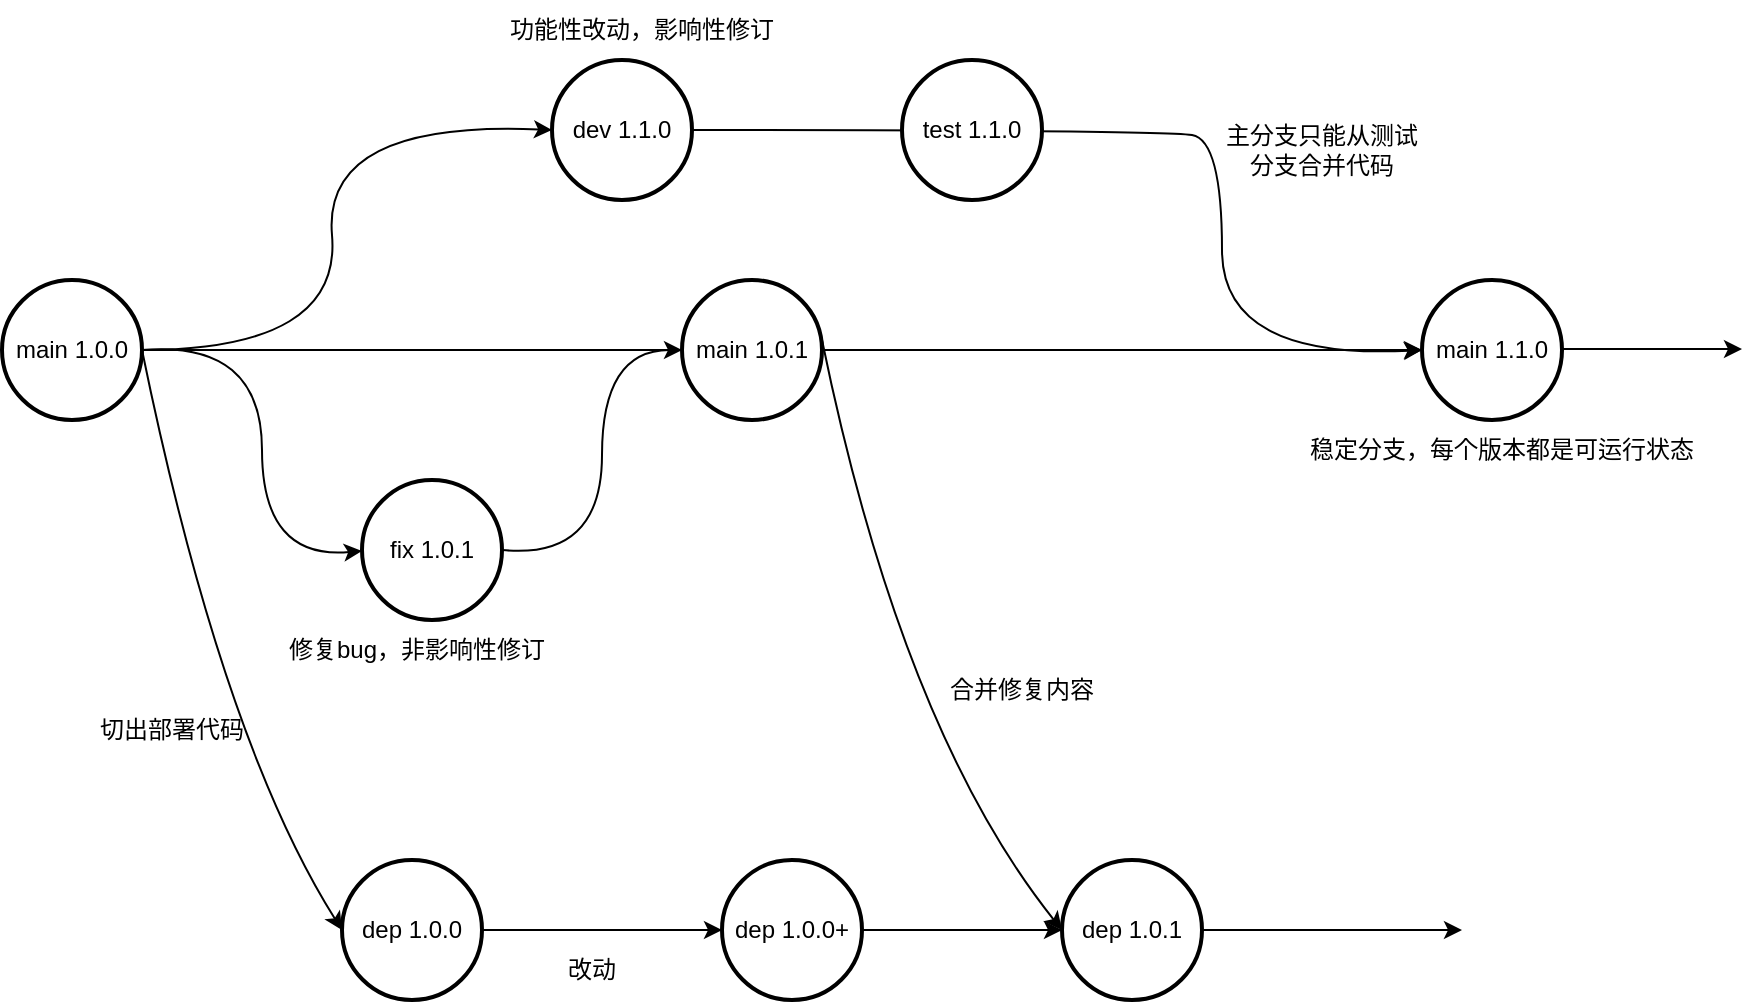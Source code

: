<mxfile version="20.4.0" type="github">
  <diagram name="Page-1" id="52a04d89-c75d-2922-d76d-85b35f80e030">
    <mxGraphModel dx="1422" dy="786" grid="1" gridSize="10" guides="1" tooltips="1" connect="1" arrows="1" fold="1" page="1" pageScale="1" pageWidth="1100" pageHeight="850" background="none" math="0" shadow="0">
      <root>
        <mxCell id="0" />
        <mxCell id="1" parent="0" />
        <mxCell id="m4ov1syOIJy_3yBUvIaF-2" value="main 1.0.0" style="ellipse;whiteSpace=wrap;html=1;strokeWidth=2;" vertex="1" parent="1">
          <mxGeometry x="20" y="350" width="70" height="70" as="geometry" />
        </mxCell>
        <mxCell id="m4ov1syOIJy_3yBUvIaF-3" value="" style="endArrow=classic;html=1;rounded=0;exitX=1;exitY=0.5;exitDx=0;exitDy=0;" edge="1" parent="1" source="m4ov1syOIJy_3yBUvIaF-2">
          <mxGeometry width="50" height="50" relative="1" as="geometry">
            <mxPoint x="520" y="350" as="sourcePoint" />
            <mxPoint x="730" y="385" as="targetPoint" />
          </mxGeometry>
        </mxCell>
        <mxCell id="m4ov1syOIJy_3yBUvIaF-4" value="" style="curved=1;endArrow=classic;html=1;rounded=0;exitX=1;exitY=0.5;exitDx=0;exitDy=0;entryX=0;entryY=0.5;entryDx=0;entryDy=0;" edge="1" parent="1" source="m4ov1syOIJy_3yBUvIaF-2" target="m4ov1syOIJy_3yBUvIaF-14">
          <mxGeometry width="50" height="50" relative="1" as="geometry">
            <mxPoint x="520" y="330" as="sourcePoint" />
            <mxPoint x="200" y="280" as="targetPoint" />
            <Array as="points">
              <mxPoint x="190" y="385" />
              <mxPoint x="180" y="270" />
            </Array>
          </mxGeometry>
        </mxCell>
        <mxCell id="m4ov1syOIJy_3yBUvIaF-12" value="main 1.1.0" style="ellipse;whiteSpace=wrap;html=1;strokeWidth=2;" vertex="1" parent="1">
          <mxGeometry x="730" y="350" width="70" height="70" as="geometry" />
        </mxCell>
        <mxCell id="m4ov1syOIJy_3yBUvIaF-13" value="" style="curved=1;endArrow=classic;html=1;rounded=0;entryX=0;entryY=0.5;entryDx=0;entryDy=0;exitX=1;exitY=0.5;exitDx=0;exitDy=0;" edge="1" parent="1" source="m4ov1syOIJy_3yBUvIaF-14" target="m4ov1syOIJy_3yBUvIaF-12">
          <mxGeometry width="50" height="50" relative="1" as="geometry">
            <mxPoint x="620" y="280" as="sourcePoint" />
            <mxPoint x="560" y="360" as="targetPoint" />
            <Array as="points">
              <mxPoint x="600" y="275" />
              <mxPoint x="630" y="280" />
              <mxPoint x="630" y="390" />
            </Array>
          </mxGeometry>
        </mxCell>
        <mxCell id="m4ov1syOIJy_3yBUvIaF-14" value="dev 1.1.0" style="ellipse;whiteSpace=wrap;html=1;strokeWidth=2;" vertex="1" parent="1">
          <mxGeometry x="295" y="240" width="70" height="70" as="geometry" />
        </mxCell>
        <mxCell id="m4ov1syOIJy_3yBUvIaF-16" value="" style="curved=1;endArrow=classic;html=1;rounded=0;exitX=1;exitY=0.5;exitDx=0;exitDy=0;" edge="1" parent="1" source="m4ov1syOIJy_3yBUvIaF-2">
          <mxGeometry width="50" height="50" relative="1" as="geometry">
            <mxPoint x="510" y="510" as="sourcePoint" />
            <mxPoint x="200" y="485.455" as="targetPoint" />
            <Array as="points">
              <mxPoint x="150" y="380" />
              <mxPoint x="150" y="490" />
            </Array>
          </mxGeometry>
        </mxCell>
        <mxCell id="m4ov1syOIJy_3yBUvIaF-20" value="fix 1.0.1" style="ellipse;whiteSpace=wrap;html=1;strokeWidth=2;" vertex="1" parent="1">
          <mxGeometry x="200" y="450" width="70" height="70" as="geometry" />
        </mxCell>
        <mxCell id="m4ov1syOIJy_3yBUvIaF-21" value="修复bug，非影响性修订" style="text;html=1;strokeColor=none;fillColor=none;align=center;verticalAlign=middle;whiteSpace=wrap;rounded=0;strokeWidth=2;" vertex="1" parent="1">
          <mxGeometry x="160" y="520" width="135" height="30" as="geometry" />
        </mxCell>
        <mxCell id="m4ov1syOIJy_3yBUvIaF-22" value="" style="curved=1;endArrow=classic;html=1;rounded=0;exitX=1;exitY=0.5;exitDx=0;exitDy=0;entryX=0;entryY=0.5;entryDx=0;entryDy=0;" edge="1" parent="1" target="m4ov1syOIJy_3yBUvIaF-23">
          <mxGeometry width="50" height="50" relative="1" as="geometry">
            <mxPoint x="270" y="485" as="sourcePoint" />
            <mxPoint x="350" y="380" as="targetPoint" />
            <Array as="points">
              <mxPoint x="320" y="490" />
              <mxPoint x="320" y="385" />
            </Array>
          </mxGeometry>
        </mxCell>
        <mxCell id="m4ov1syOIJy_3yBUvIaF-23" value="main 1.0.1" style="ellipse;whiteSpace=wrap;html=1;strokeWidth=2;" vertex="1" parent="1">
          <mxGeometry x="360" y="350" width="70" height="70" as="geometry" />
        </mxCell>
        <mxCell id="m4ov1syOIJy_3yBUvIaF-24" value="功能性改动，影响性修订" style="text;html=1;strokeColor=none;fillColor=none;align=center;verticalAlign=middle;whiteSpace=wrap;rounded=0;strokeWidth=2;" vertex="1" parent="1">
          <mxGeometry x="260" y="210" width="160" height="30" as="geometry" />
        </mxCell>
        <mxCell id="m4ov1syOIJy_3yBUvIaF-26" value="" style="endArrow=classic;html=1;rounded=0;" edge="1" parent="1">
          <mxGeometry width="50" height="50" relative="1" as="geometry">
            <mxPoint x="800" y="384.5" as="sourcePoint" />
            <mxPoint x="890" y="384.5" as="targetPoint" />
          </mxGeometry>
        </mxCell>
        <mxCell id="m4ov1syOIJy_3yBUvIaF-27" value="稳定分支，每个版本都是可运行状态" style="text;html=1;strokeColor=none;fillColor=none;align=center;verticalAlign=middle;whiteSpace=wrap;rounded=0;strokeWidth=2;" vertex="1" parent="1">
          <mxGeometry x="670" y="420" width="200" height="30" as="geometry" />
        </mxCell>
        <mxCell id="m4ov1syOIJy_3yBUvIaF-28" value="" style="curved=1;endArrow=classic;html=1;rounded=0;exitX=1;exitY=0.5;exitDx=0;exitDy=0;entryX=0;entryY=0.5;entryDx=0;entryDy=0;" edge="1" parent="1" source="m4ov1syOIJy_3yBUvIaF-2" target="m4ov1syOIJy_3yBUvIaF-29">
          <mxGeometry width="50" height="50" relative="1" as="geometry">
            <mxPoint x="430" y="390" as="sourcePoint" />
            <mxPoint x="550" y="550" as="targetPoint" />
            <Array as="points">
              <mxPoint x="130" y="580" />
            </Array>
          </mxGeometry>
        </mxCell>
        <mxCell id="m4ov1syOIJy_3yBUvIaF-29" value="dep 1.0.0" style="ellipse;whiteSpace=wrap;html=1;strokeWidth=2;" vertex="1" parent="1">
          <mxGeometry x="190" y="640" width="70" height="70" as="geometry" />
        </mxCell>
        <mxCell id="m4ov1syOIJy_3yBUvIaF-34" value="切出部署代码" style="text;html=1;strokeColor=none;fillColor=none;align=center;verticalAlign=middle;whiteSpace=wrap;rounded=0;strokeWidth=2;" vertex="1" parent="1">
          <mxGeometry x="60" y="560" width="90" height="30" as="geometry" />
        </mxCell>
        <mxCell id="m4ov1syOIJy_3yBUvIaF-37" value="dep 1.0.0+" style="ellipse;whiteSpace=wrap;html=1;strokeWidth=2;" vertex="1" parent="1">
          <mxGeometry x="380" y="640" width="70" height="70" as="geometry" />
        </mxCell>
        <mxCell id="m4ov1syOIJy_3yBUvIaF-38" value="" style="endArrow=classic;html=1;rounded=0;exitX=1;exitY=0.5;exitDx=0;exitDy=0;entryX=0;entryY=0.5;entryDx=0;entryDy=0;" edge="1" parent="1" source="m4ov1syOIJy_3yBUvIaF-29" target="m4ov1syOIJy_3yBUvIaF-37">
          <mxGeometry width="50" height="50" relative="1" as="geometry">
            <mxPoint x="510" y="680" as="sourcePoint" />
            <mxPoint x="560" y="630" as="targetPoint" />
          </mxGeometry>
        </mxCell>
        <mxCell id="m4ov1syOIJy_3yBUvIaF-39" value="改动" style="text;html=1;strokeColor=none;fillColor=none;align=center;verticalAlign=middle;whiteSpace=wrap;rounded=0;strokeWidth=2;" vertex="1" parent="1">
          <mxGeometry x="285" y="680" width="60" height="30" as="geometry" />
        </mxCell>
        <mxCell id="m4ov1syOIJy_3yBUvIaF-40" value="dep 1.0.1" style="ellipse;whiteSpace=wrap;html=1;strokeWidth=2;" vertex="1" parent="1">
          <mxGeometry x="550" y="640" width="70" height="70" as="geometry" />
        </mxCell>
        <mxCell id="m4ov1syOIJy_3yBUvIaF-41" value="" style="curved=1;endArrow=classic;html=1;rounded=0;exitX=1;exitY=0.5;exitDx=0;exitDy=0;entryX=0;entryY=0.5;entryDx=0;entryDy=0;" edge="1" parent="1" target="m4ov1syOIJy_3yBUvIaF-40">
          <mxGeometry width="50" height="50" relative="1" as="geometry">
            <mxPoint x="430" y="380" as="sourcePoint" />
            <mxPoint x="530" y="670" as="targetPoint" />
            <Array as="points">
              <mxPoint x="470" y="575" />
            </Array>
          </mxGeometry>
        </mxCell>
        <mxCell id="m4ov1syOIJy_3yBUvIaF-42" value="" style="endArrow=classic;html=1;rounded=0;exitX=1;exitY=0.5;exitDx=0;exitDy=0;entryX=0;entryY=0.5;entryDx=0;entryDy=0;" edge="1" parent="1" source="m4ov1syOIJy_3yBUvIaF-37" target="m4ov1syOIJy_3yBUvIaF-40">
          <mxGeometry width="50" height="50" relative="1" as="geometry">
            <mxPoint x="510" y="580" as="sourcePoint" />
            <mxPoint x="560" y="530" as="targetPoint" />
          </mxGeometry>
        </mxCell>
        <mxCell id="m4ov1syOIJy_3yBUvIaF-43" value="合并修复内容" style="text;html=1;strokeColor=none;fillColor=none;align=center;verticalAlign=middle;whiteSpace=wrap;rounded=0;strokeWidth=2;" vertex="1" parent="1">
          <mxGeometry x="480" y="540" width="100" height="30" as="geometry" />
        </mxCell>
        <mxCell id="m4ov1syOIJy_3yBUvIaF-44" value="" style="endArrow=classic;html=1;rounded=0;exitX=1;exitY=0.5;exitDx=0;exitDy=0;" edge="1" parent="1" source="m4ov1syOIJy_3yBUvIaF-40">
          <mxGeometry width="50" height="50" relative="1" as="geometry">
            <mxPoint x="510" y="570" as="sourcePoint" />
            <mxPoint x="750" y="675" as="targetPoint" />
          </mxGeometry>
        </mxCell>
        <mxCell id="m4ov1syOIJy_3yBUvIaF-48" value="test 1.1.0" style="ellipse;whiteSpace=wrap;html=1;strokeWidth=2;" vertex="1" parent="1">
          <mxGeometry x="470" y="240" width="70" height="70" as="geometry" />
        </mxCell>
        <mxCell id="m4ov1syOIJy_3yBUvIaF-49" value="主分支只能从测试分支合并代码" style="text;html=1;strokeColor=none;fillColor=none;align=center;verticalAlign=middle;whiteSpace=wrap;rounded=0;strokeWidth=2;" vertex="1" parent="1">
          <mxGeometry x="630" y="270" width="100" height="30" as="geometry" />
        </mxCell>
      </root>
    </mxGraphModel>
  </diagram>
</mxfile>
